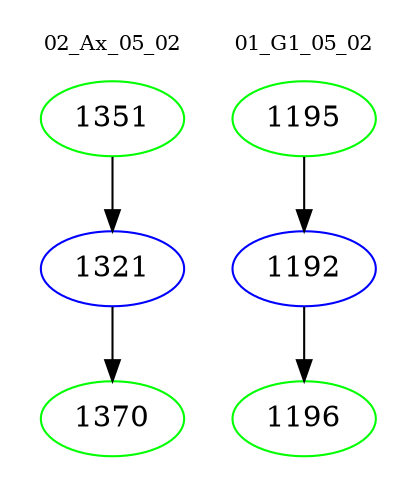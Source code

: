 digraph{
subgraph cluster_0 {
color = white
label = "02_Ax_05_02";
fontsize=10;
T0_1351 [label="1351", color="green"]
T0_1351 -> T0_1321 [color="black"]
T0_1321 [label="1321", color="blue"]
T0_1321 -> T0_1370 [color="black"]
T0_1370 [label="1370", color="green"]
}
subgraph cluster_1 {
color = white
label = "01_G1_05_02";
fontsize=10;
T1_1195 [label="1195", color="green"]
T1_1195 -> T1_1192 [color="black"]
T1_1192 [label="1192", color="blue"]
T1_1192 -> T1_1196 [color="black"]
T1_1196 [label="1196", color="green"]
}
}
